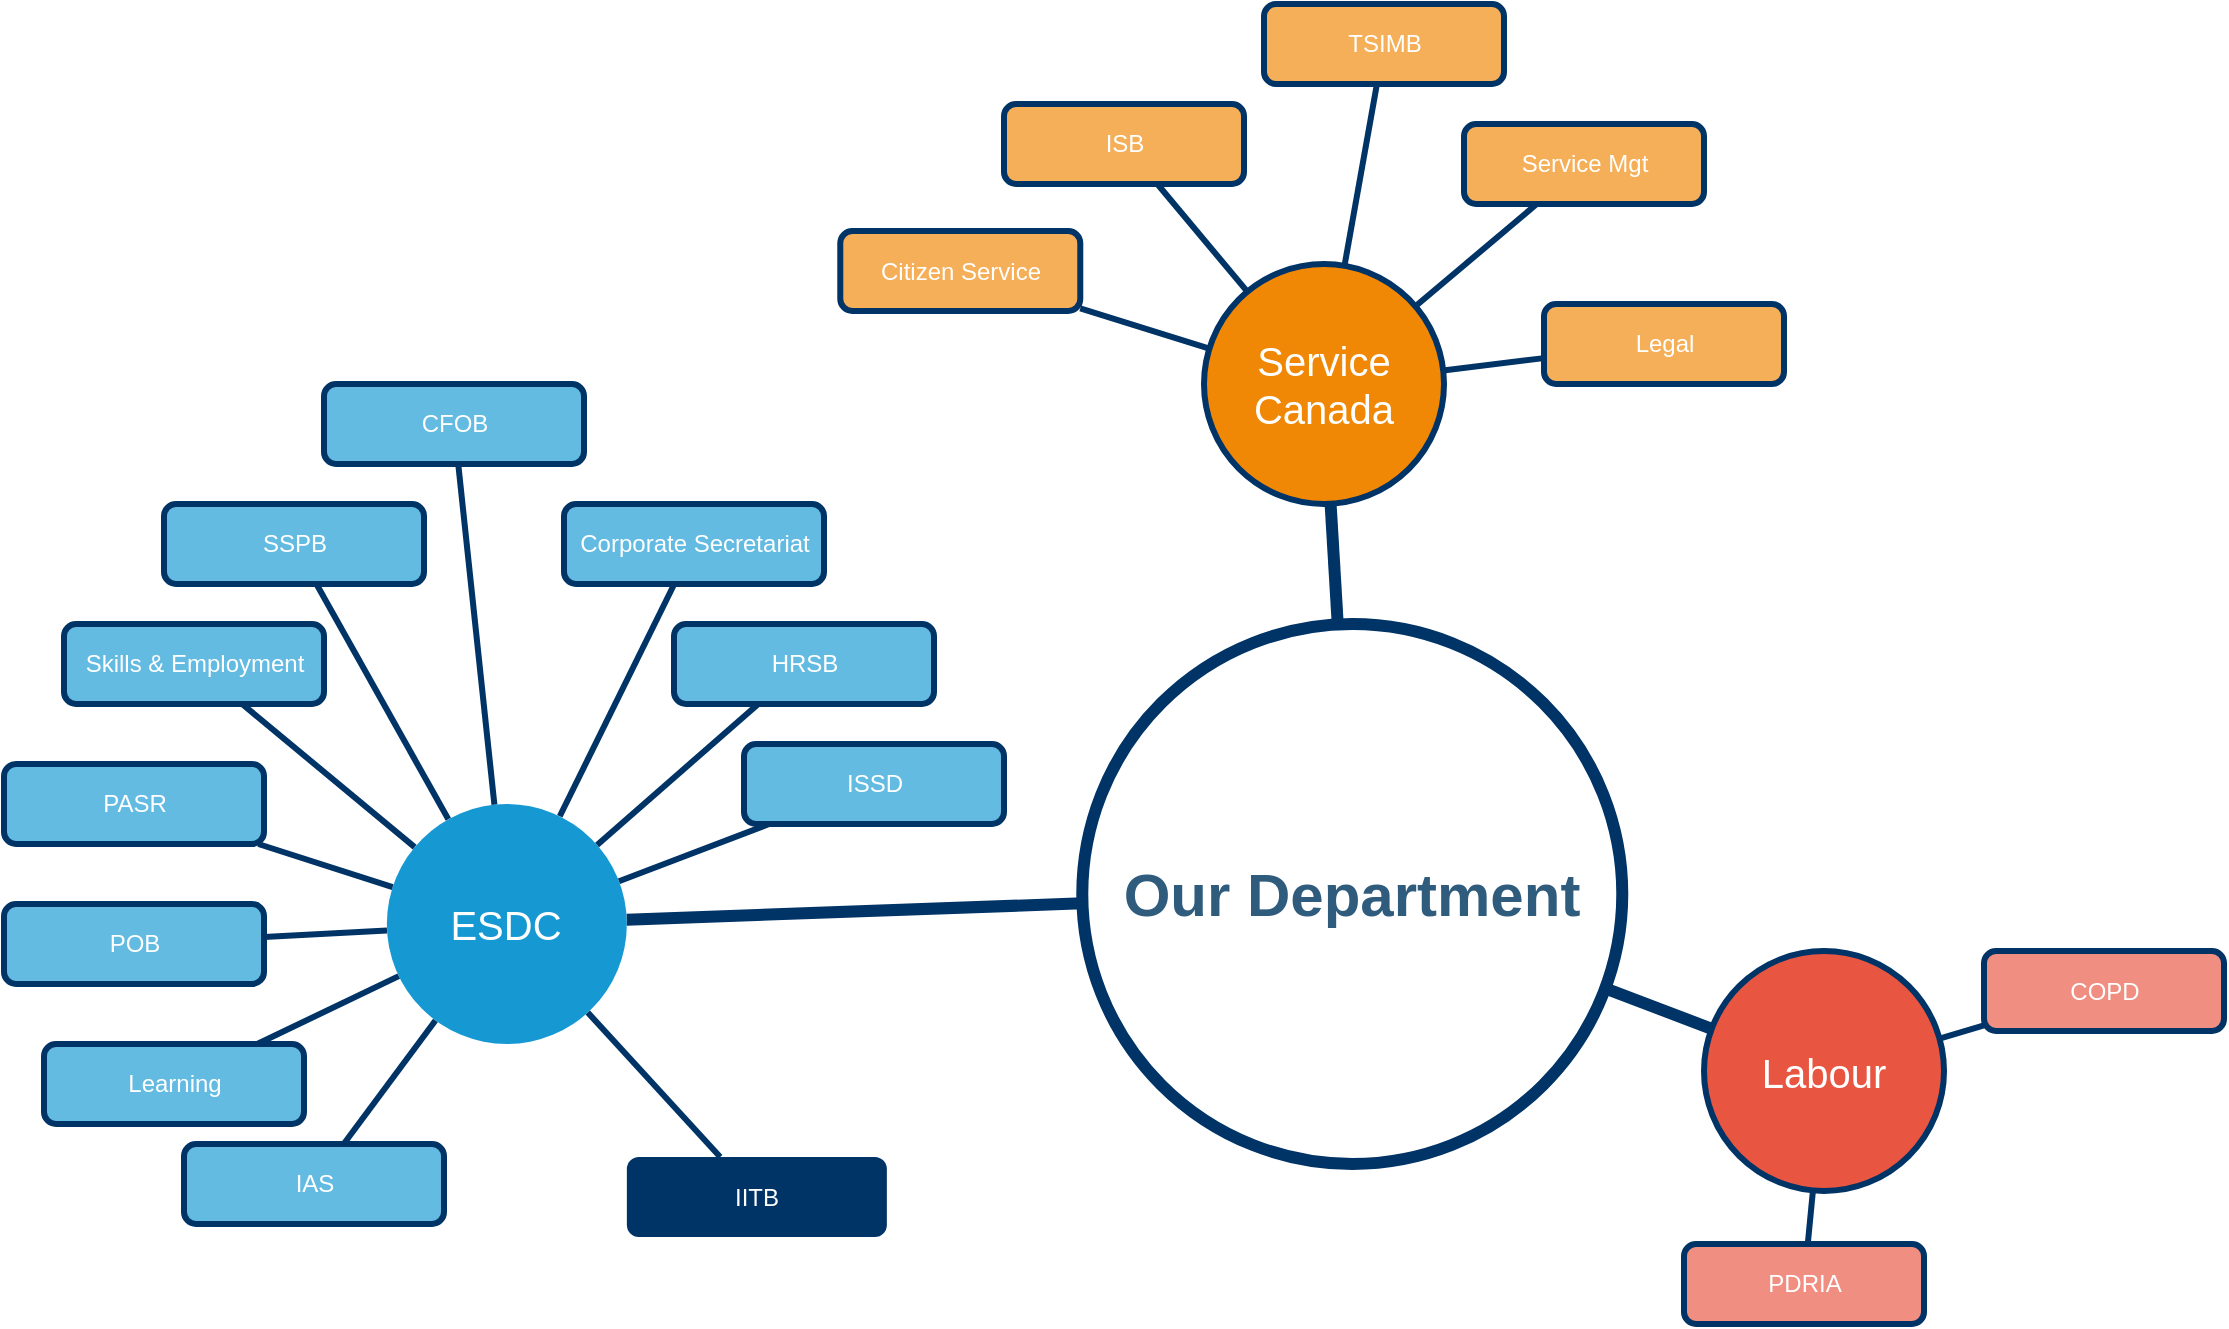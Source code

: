 <mxfile version="12.5.5" type="device"><diagram id="6a731a19-8d31-9384-78a2-239565b7b9f0" name="Page-1"><mxGraphModel dx="1408" dy="725" grid="1" gridSize="10" guides="1" tooltips="1" connect="1" arrows="1" fold="1" page="1" pageScale="1" pageWidth="1169" pageHeight="827" background="#ffffff" math="0" shadow="0"><root><mxCell id="0"/><mxCell id="1" parent="0"/><mxCell id="1350" value="ESDC" style="ellipse;whiteSpace=wrap;html=1;shadow=0;fontFamily=Helvetica;fontSize=20;fontColor=#FFFFFF;align=center;strokeWidth=3;fillColor=#1699D3;strokeColor=none;" parent="1" vertex="1"><mxGeometry x="201.43" y="490" width="120" height="120" as="geometry"/></mxCell><mxCell id="1351" value="Service Canada" style="ellipse;whiteSpace=wrap;html=1;shadow=0;fontFamily=Helvetica;fontSize=20;fontColor=#FFFFFF;align=center;strokeWidth=3;fillColor=#F08705;strokeColor=#003366;gradientColor=none;" parent="1" vertex="1"><mxGeometry x="610" y="220" width="120" height="120" as="geometry"/></mxCell><mxCell id="1352" value="Labour" style="ellipse;whiteSpace=wrap;html=1;shadow=0;fontFamily=Helvetica;fontSize=20;fontColor=#FFFFFF;align=center;strokeWidth=3;fillColor=#E85642;strokeColor=#003366;" parent="1" vertex="1"><mxGeometry x="860" y="563.5" width="120" height="120" as="geometry"/></mxCell><mxCell id="1358" value="Learning" style="rounded=1;fillColor=#64BBE2;strokeColor=#003366;strokeWidth=3;shadow=0;html=1;fontColor=#FFFFFF;" parent="1" vertex="1"><mxGeometry x="30" y="610" width="130" height="40" as="geometry"/></mxCell><mxCell id="1359" style="endArrow=none;strokeWidth=6;strokeColor=#003366;html=1;" parent="1" source="1515" target="1350" edge="1"><mxGeometry relative="1" as="geometry"/></mxCell><mxCell id="1360" style="endArrow=none;strokeWidth=6;strokeColor=#003366;html=1;" parent="1" source="1515" target="1351" edge="1"><mxGeometry relative="1" as="geometry"/></mxCell><mxCell id="1361" style="endArrow=none;strokeWidth=6;strokeColor=#003366;html=1;" parent="1" source="1515" target="1352" edge="1"><mxGeometry relative="1" as="geometry"/></mxCell><mxCell id="1367" value="IAS" style="rounded=1;fillColor=#64BBE2;strokeColor=#003366;strokeWidth=3;shadow=0;html=1;fontColor=#FFFFFF;" parent="1" vertex="1"><mxGeometry x="100" y="660" width="130" height="40" as="geometry"/></mxCell><mxCell id="1368" value="POB" style="rounded=1;fillColor=#64BBE2;strokeColor=#003366;strokeWidth=3;shadow=0;html=1;fontColor=#FFFFFF;" parent="1" vertex="1"><mxGeometry x="10" y="540" width="130" height="40" as="geometry"/></mxCell><mxCell id="1369" value="PASR" style="rounded=1;fillColor=#64BBE2;strokeColor=#003366;strokeWidth=3;shadow=0;html=1;fontColor=#FFFFFF;" parent="1" vertex="1"><mxGeometry x="10" y="470" width="130" height="40" as="geometry"/></mxCell><mxCell id="1370" value="Skills &amp;amp; Employment" style="rounded=1;fillColor=#64BBE2;strokeColor=#003366;strokeWidth=3;shadow=0;html=1;fontColor=#FFFFFF;" parent="1" vertex="1"><mxGeometry x="40" y="400" width="130" height="40" as="geometry"/></mxCell><mxCell id="1371" value="SSPB" style="rounded=1;fillColor=#64BBE2;strokeColor=#003366;strokeWidth=3;shadow=0;html=1;fontColor=#FFFFFF;" parent="1" vertex="1"><mxGeometry x="90" y="340" width="130" height="40" as="geometry"/></mxCell><mxCell id="1372" value="CFOB" style="rounded=1;fillColor=#64BBE2;strokeColor=#003366;strokeWidth=3;shadow=0;html=1;fontColor=#FFFFFF;" parent="1" vertex="1"><mxGeometry x="170" y="280" width="130" height="40" as="geometry"/></mxCell><mxCell id="1373" value="Corporate Secretariat" style="rounded=1;fillColor=#64BBE2;strokeColor=#003366;strokeWidth=3;shadow=0;html=1;fontColor=#FFFFFF;" parent="1" vertex="1"><mxGeometry x="290" y="340" width="130" height="40" as="geometry"/></mxCell><mxCell id="1374" value="HRSB" style="rounded=1;fillColor=#64BBE2;strokeColor=#003366;strokeWidth=3;shadow=0;html=1;fontColor=#FFFFFF;" parent="1" vertex="1"><mxGeometry x="345" y="400" width="130" height="40" as="geometry"/></mxCell><mxCell id="1375" value="ISSD" style="rounded=1;fillColor=#64BBE2;strokeColor=#003366;strokeWidth=3;shadow=0;html=1;fontColor=#FFFFFF;" parent="1" vertex="1"><mxGeometry x="380" y="460" width="130" height="40" as="geometry"/></mxCell><mxCell id="1376" value="IITB" style="rounded=1;fillColor=#003366;strokeColor=none;strokeWidth=3;shadow=0;html=1;fontColor=#FFFFFF;" parent="1" vertex="1"><mxGeometry x="321.43" y="666.5" width="130" height="40" as="geometry"/></mxCell><mxCell id="1377" value="" style="edgeStyle=none;endArrow=none;strokeWidth=3;strokeColor=#003366;html=1;" parent="1" source="1350" target="1376" edge="1"><mxGeometry x="-540" y="250" width="100" height="100" as="geometry"><mxPoint x="-540" y="350" as="sourcePoint"/><mxPoint x="-440" y="250" as="targetPoint"/></mxGeometry></mxCell><mxCell id="1378" value="" style="edgeStyle=none;endArrow=none;strokeWidth=3;strokeColor=#003366;html=1;" parent="1" source="1350" target="1367" edge="1"><mxGeometry x="-540" y="250" width="100" height="100" as="geometry"><mxPoint x="-540" y="350" as="sourcePoint"/><mxPoint x="-440" y="250" as="targetPoint"/></mxGeometry></mxCell><mxCell id="1379" value="" style="edgeStyle=none;endArrow=none;strokeWidth=3;strokeColor=#003366;html=1;" parent="1" source="1350" target="1358" edge="1"><mxGeometry x="-540" y="250" width="100" height="100" as="geometry"><mxPoint x="-540" y="350" as="sourcePoint"/><mxPoint x="-440" y="250" as="targetPoint"/></mxGeometry></mxCell><mxCell id="1380" value="" style="edgeStyle=none;endArrow=none;strokeWidth=3;strokeColor=#003366;html=1;" parent="1" source="1350" target="1368" edge="1"><mxGeometry x="-540" y="250" width="100" height="100" as="geometry"><mxPoint x="-540" y="350" as="sourcePoint"/><mxPoint x="-440" y="250" as="targetPoint"/></mxGeometry></mxCell><mxCell id="1381" value="" style="edgeStyle=none;endArrow=none;strokeWidth=3;strokeColor=#003366;html=1;" parent="1" source="1350" target="1369" edge="1"><mxGeometry x="-540" y="250" width="100" height="100" as="geometry"><mxPoint x="-540" y="350" as="sourcePoint"/><mxPoint x="-440" y="250" as="targetPoint"/></mxGeometry></mxCell><mxCell id="1382" value="" style="edgeStyle=none;endArrow=none;strokeWidth=3;strokeColor=#003366;html=1;" parent="1" source="1350" target="1370" edge="1"><mxGeometry x="-540" y="250" width="100" height="100" as="geometry"><mxPoint x="-540" y="350" as="sourcePoint"/><mxPoint x="-440" y="250" as="targetPoint"/></mxGeometry></mxCell><mxCell id="1383" value="" style="edgeStyle=none;endArrow=none;strokeWidth=3;strokeColor=#003366;html=1;" parent="1" source="1350" target="1371" edge="1"><mxGeometry x="-540" y="250" width="100" height="100" as="geometry"><mxPoint x="-540" y="350" as="sourcePoint"/><mxPoint x="-440" y="250" as="targetPoint"/></mxGeometry></mxCell><mxCell id="1384" value="" style="edgeStyle=none;endArrow=none;strokeWidth=3;strokeColor=#003366;html=1;" parent="1" source="1350" target="1372" edge="1"><mxGeometry x="-540" y="250" width="100" height="100" as="geometry"><mxPoint x="-540" y="350" as="sourcePoint"/><mxPoint x="-440" y="250" as="targetPoint"/></mxGeometry></mxCell><mxCell id="1385" value="" style="edgeStyle=none;endArrow=none;strokeWidth=3;strokeColor=#003366;html=1;" parent="1" source="1350" target="1373" edge="1"><mxGeometry x="-540" y="250" width="100" height="100" as="geometry"><mxPoint x="-540" y="350" as="sourcePoint"/><mxPoint x="-440" y="250" as="targetPoint"/></mxGeometry></mxCell><mxCell id="1386" value="" style="edgeStyle=none;endArrow=none;strokeWidth=3;strokeColor=#003366;html=1;" parent="1" source="1350" target="1374" edge="1"><mxGeometry x="-540" y="250" width="100" height="100" as="geometry"><mxPoint x="-540" y="350" as="sourcePoint"/><mxPoint x="-440" y="250" as="targetPoint"/></mxGeometry></mxCell><mxCell id="1387" value="" style="edgeStyle=none;endArrow=none;strokeWidth=3;strokeColor=#003366;html=1;" parent="1" source="1350" target="1375" edge="1"><mxGeometry x="-540" y="250" width="100" height="100" as="geometry"><mxPoint x="-540" y="350" as="sourcePoint"/><mxPoint x="-440" y="250" as="targetPoint"/></mxGeometry></mxCell><mxCell id="1392" value="Citizen Service" style="rounded=1;fillColor=#f5af58;strokeColor=#003366;strokeWidth=3;shadow=0;html=1;fontColor=#FFFFFF;" parent="1" vertex="1"><mxGeometry x="428.14" y="203.5" width="120" height="40" as="geometry"/></mxCell><mxCell id="1393" value="ISB" style="rounded=1;fillColor=#f5af58;strokeColor=#003366;strokeWidth=3;shadow=0;html=1;fontColor=#FFFFFF;" parent="1" vertex="1"><mxGeometry x="510" y="140" width="120" height="40" as="geometry"/></mxCell><mxCell id="1394" value="TSIMB" style="rounded=1;fillColor=#f5af58;strokeColor=#003366;strokeWidth=3;shadow=0;html=1;fontColor=#FFFFFF;" parent="1" vertex="1"><mxGeometry x="640" y="90" width="120" height="40" as="geometry"/></mxCell><mxCell id="1395" value="Service Mgt" style="rounded=1;fillColor=#f5af58;strokeColor=#003366;strokeWidth=3;shadow=0;html=1;fontColor=#FFFFFF;" parent="1" vertex="1"><mxGeometry x="740" y="150" width="120" height="40" as="geometry"/></mxCell><mxCell id="1396" value="Legal" style="rounded=1;fillColor=#f5af58;strokeColor=#003366;strokeWidth=3;shadow=0;html=1;fontColor=#FFFFFF;" parent="1" vertex="1"><mxGeometry x="780" y="240" width="120" height="40" as="geometry"/></mxCell><mxCell id="1404" value="" style="edgeStyle=none;endArrow=none;strokeWidth=3;strokeColor=#003366;html=1;" parent="1" source="1351" target="1392" edge="1"><mxGeometry x="-338.36" y="-255" width="100" height="100" as="geometry"><mxPoint x="-338.36" y="-155" as="sourcePoint"/><mxPoint x="-238.36" y="-255" as="targetPoint"/></mxGeometry></mxCell><mxCell id="1405" value="" style="edgeStyle=none;endArrow=none;strokeWidth=3;strokeColor=#003366;html=1;" parent="1" source="1351" target="1393" edge="1"><mxGeometry x="-338.36" y="-255" width="100" height="100" as="geometry"><mxPoint x="-338.36" y="-155" as="sourcePoint"/><mxPoint x="-238.36" y="-255" as="targetPoint"/></mxGeometry></mxCell><mxCell id="1406" value="" style="edgeStyle=none;endArrow=none;strokeWidth=3;strokeColor=#003366;html=1;" parent="1" source="1351" target="1394" edge="1"><mxGeometry x="-338.36" y="-255" width="100" height="100" as="geometry"><mxPoint x="-338.36" y="-155" as="sourcePoint"/><mxPoint x="-238.36" y="-255" as="targetPoint"/></mxGeometry></mxCell><mxCell id="1407" value="" style="edgeStyle=none;endArrow=none;strokeWidth=3;strokeColor=#003366;html=1;" parent="1" source="1351" target="1395" edge="1"><mxGeometry x="-338.36" y="-255" width="100" height="100" as="geometry"><mxPoint x="-338.36" y="-155" as="sourcePoint"/><mxPoint x="-238.36" y="-255" as="targetPoint"/></mxGeometry></mxCell><mxCell id="1408" value="" style="edgeStyle=none;endArrow=none;strokeWidth=3;strokeColor=#003366;html=1;" parent="1" source="1351" target="1396" edge="1"><mxGeometry x="-338.36" y="-255" width="100" height="100" as="geometry"><mxPoint x="-338.36" y="-155" as="sourcePoint"/><mxPoint x="-238.36" y="-255" as="targetPoint"/></mxGeometry></mxCell><mxCell id="1416" value="PDRIA" style="rounded=1;fillColor=#f08e81;strokeColor=#003366;strokeWidth=3;shadow=0;html=1;fontColor=#FFFFFF;" parent="1" vertex="1"><mxGeometry x="850" y="710" width="120" height="40" as="geometry"/></mxCell><mxCell id="1417" value="COPD" style="rounded=1;fillColor=#f08e81;strokeColor=#003366;strokeWidth=3;shadow=0;html=1;fontColor=#FFFFFF;" parent="1" vertex="1"><mxGeometry x="1000.0" y="563.5" width="120" height="40" as="geometry"/></mxCell><mxCell id="1427" value="" style="edgeStyle=none;endArrow=none;strokeWidth=3;strokeColor=#003366;html=1;" parent="1" source="1352" target="1416" edge="1"><mxGeometry x="-380.86" y="-170" width="100" height="100" as="geometry"><mxPoint x="-380.86" y="-70" as="sourcePoint"/><mxPoint x="-280.86" y="-170" as="targetPoint"/></mxGeometry></mxCell><mxCell id="1428" value="" style="edgeStyle=none;endArrow=none;strokeWidth=3;strokeColor=#003366;html=1;" parent="1" source="1352" target="1417" edge="1"><mxGeometry x="-380.86" y="-170" width="100" height="100" as="geometry"><mxPoint x="-380.86" y="-70" as="sourcePoint"/><mxPoint x="-280.86" y="-170" as="targetPoint"/></mxGeometry></mxCell><mxCell id="1515" value="Our Department" style="ellipse;whiteSpace=wrap;html=1;shadow=0;fontFamily=Helvetica;fontSize=30;fontColor=#2F5B7C;align=center;strokeColor=#003366;strokeWidth=6;fillColor=#FFFFFF;fontStyle=1;gradientColor=none;" parent="1" vertex="1"><mxGeometry x="549.14" y="400" width="270" height="270" as="geometry"/></mxCell></root></mxGraphModel></diagram></mxfile>